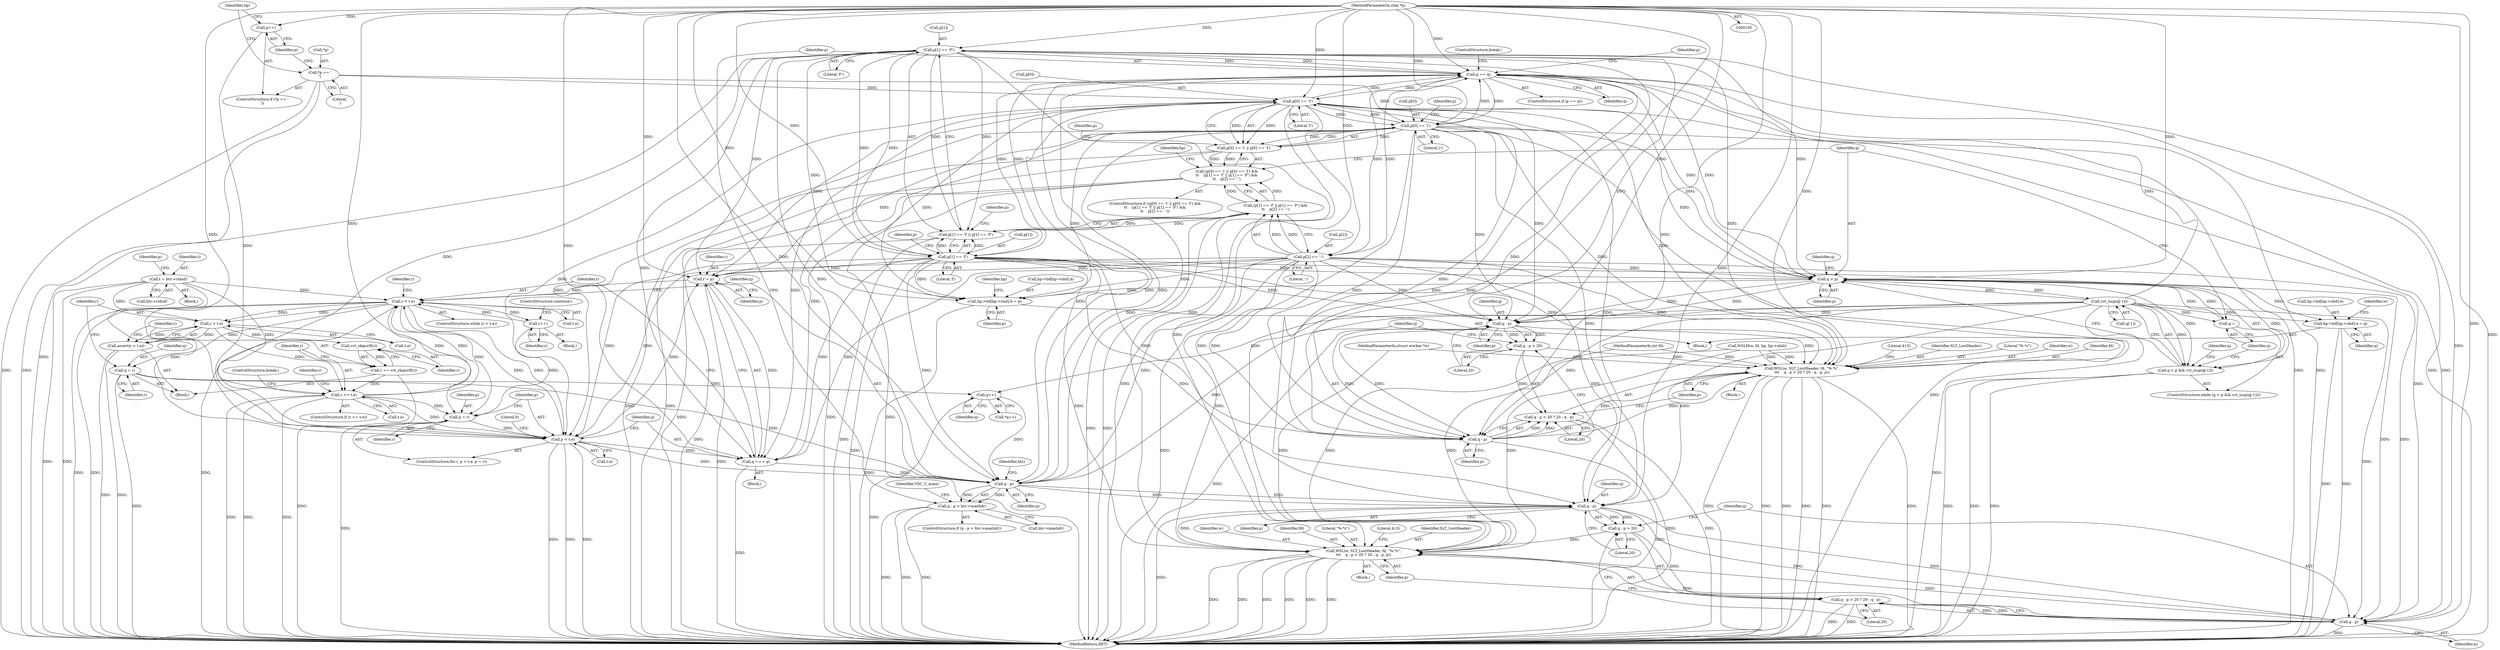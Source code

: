 digraph "0_Varnish-Cache_85e8468bec9416bd7e16b0d80cb820ecd2b330c3@array" {
"1000262" [label="(Call,p[1] == 'F')"];
"1000238" [label="(Call,p == q)"];
"1000250" [label="(Call,p[0] == 'I')"];
"1000121" [label="(Call,*p == '\r')"];
"1000245" [label="(Call,p[0] == 'i')"];
"1000109" [label="(MethodParameterIn,char *p)"];
"1000208" [label="(Call,q - p)"];
"1000171" [label="(Call,q = r)"];
"1000156" [label="(Call,r < t.e)"];
"1000185" [label="(Call,r >= t.e)"];
"1000180" [label="(Call,r += vct_skipcrlf(r))"];
"1000182" [label="(Call,vct_skipcrlf(r))"];
"1000175" [label="(Call,r < t.e)"];
"1000115" [label="(Call,t = htc->rxbuf)"];
"1000168" [label="(Call,r++)"];
"1000152" [label="(Call,r = p)"];
"1000141" [label="(Call,p < t.e)"];
"1000125" [label="(Call,p++)"];
"1000267" [label="(Call,p[2] == '-')"];
"1000262" [label="(Call,p[1] == 'F')"];
"1000257" [label="(Call,p[1] == 'f')"];
"1000146" [label="(Call,p = r)"];
"1000150" [label="(Call,q = r = p)"];
"1000282" [label="(Call,vct_issp(q[-1]))"];
"1000279" [label="(Call,q > p)"];
"1000287" [label="(Call,q--)"];
"1000203" [label="(Call,q++)"];
"1000207" [label="(Call,q - p > htc->maxhdr)"];
"1000226" [label="(Call,q - p)"];
"1000225" [label="(Call,q - p > 20)"];
"1000219" [label="(Call,WSL(w, SLT_LostHeader, fd, \"%.*s\",\n\t\t\t    q - p > 20 ? 20 : q - p, p))"];
"1000224" [label="(Call,q - p > 20 ? 20 : q - p)"];
"1000231" [label="(Call,q - p)"];
"1000174" [label="(Call,assert(r < t.e))"];
"1000244" [label="(Call,p[0] == 'i' || p[0] == 'I')"];
"1000243" [label="(Call,(p[0] == 'i' || p[0] == 'I') &&\n\t\t    (p[1] == 'f' || p[1] == 'F') &&\n\t\t    p[2] == '-')"];
"1000278" [label="(Call,q > p && vct_issp(q[-1]))"];
"1000322" [label="(Call,hp->hd[hp->nhd].e = q)"];
"1000357" [label="(Call,q - p)"];
"1000356" [label="(Call,q - p > 20)"];
"1000350" [label="(Call,WSL(w, SLT_LostHeader, fd, \"%.*s\",\n\t\t\t    q - p > 20 ? 20 : q - p, p))"];
"1000355" [label="(Call,q - p > 20 ? 20 : q - p)"];
"1000362" [label="(Call,q - p)"];
"1000311" [label="(Call,hp->hd[hp->nhd].b = p)"];
"1000256" [label="(Call,p[1] == 'f' || p[1] == 'F')"];
"1000255" [label="(Call,(p[1] == 'f' || p[1] == 'F') &&\n\t\t    p[2] == '-')"];
"1000288" [label="(Identifier,q)"];
"1000231" [label="(Call,q - p)"];
"1000180" [label="(Call,r += vct_skipcrlf(r))"];
"1000242" [label="(ControlStructure,if ((p[0] == 'i' || p[0] == 'I') &&\n\t\t    (p[1] == 'f' || p[1] == 'F') &&\n\t\t    p[2] == '-'))"];
"1000226" [label="(Call,q - p)"];
"1000171" [label="(Call,q = r)"];
"1000232" [label="(Identifier,q)"];
"1000322" [label="(Call,hp->hd[hp->nhd].e = q)"];
"1000177" [label="(Call,t.e)"];
"1000362" [label="(Call,q - p)"];
"1000241" [label="(ControlStructure,break;)"];
"1000161" [label="(Block,)"];
"1000262" [label="(Call,p[1] == 'F')"];
"1000257" [label="(Call,p[1] == 'f')"];
"1000243" [label="(Call,(p[0] == 'i' || p[0] == 'I') &&\n\t\t    (p[1] == 'f' || p[1] == 'F') &&\n\t\t    p[2] == '-')"];
"1000224" [label="(Call,q - p > 20 ? 20 : q - p)"];
"1000367" [label="(Literal,413)"];
"1000147" [label="(Identifier,p)"];
"1000269" [label="(Identifier,p)"];
"1000219" [label="(Call,WSL(w, SLT_LostHeader, fd, \"%.*s\",\n\t\t\t    q - p > 20 ? 20 : q - p, p))"];
"1000168" [label="(Call,r++)"];
"1000326" [label="(Identifier,hp)"];
"1000108" [label="(MethodParameterIn,int fd)"];
"1000247" [label="(Identifier,p)"];
"1000117" [label="(Call,htc->rxbuf)"];
"1000360" [label="(Literal,20)"];
"1000282" [label="(Call,vct_issp(q[-1]))"];
"1000157" [label="(Identifier,r)"];
"1000361" [label="(Literal,20)"];
"1000220" [label="(Identifier,w)"];
"1000140" [label="(ControlStructure,for (; p < t.e; p = r))"];
"1000212" [label="(Identifier,htc)"];
"1000173" [label="(Identifier,r)"];
"1000284" [label="(Identifier,q)"];
"1000352" [label="(Identifier,SLT_LostHeader)"];
"1000195" [label="(Identifier,r)"];
"1000274" [label="(Identifier,hp)"];
"1000156" [label="(Call,r < t.e)"];
"1000365" [label="(Identifier,p)"];
"1000109" [label="(MethodParameterIn,char *p)"];
"1000279" [label="(Call,q > p)"];
"1000222" [label="(Identifier,fd)"];
"1000283" [label="(Call,q[-1])"];
"1000116" [label="(Identifier,t)"];
"1000185" [label="(Call,r >= t.e)"];
"1000227" [label="(Identifier,q)"];
"1000245" [label="(Call,p[0] == 'i')"];
"1000181" [label="(Identifier,r)"];
"1000170" [label="(ControlStructure,continue;)"];
"1000154" [label="(Identifier,p)"];
"1000246" [label="(Call,p[0])"];
"1000255" [label="(Call,(p[1] == 'f' || p[1] == 'F') &&\n\t\t    p[2] == '-')"];
"1000249" [label="(Literal,'i')"];
"1000129" [label="(Identifier,hp)"];
"1000291" [label="(Identifier,q)"];
"1000187" [label="(Call,t.e)"];
"1000123" [label="(Identifier,p)"];
"1000369" [label="(Literal,0)"];
"1000350" [label="(Call,WSL(w, SLT_LostHeader, fd, \"%.*s\",\n\t\t\t    q - p > 20 ? 20 : q - p, p))"];
"1000233" [label="(Identifier,p)"];
"1000244" [label="(Call,p[0] == 'i' || p[0] == 'I')"];
"1000356" [label="(Call,q - p > 20)"];
"1000146" [label="(Call,p = r)"];
"1000106" [label="(MethodParameterIn,struct worker *w)"];
"1000190" [label="(ControlStructure,break;)"];
"1000261" [label="(Literal,'f')"];
"1000202" [label="(Call,*q++)"];
"1000209" [label="(Identifier,q)"];
"1000122" [label="(Call,*p)"];
"1000301" [label="(Block,)"];
"1000149" [label="(Block,)"];
"1000210" [label="(Identifier,p)"];
"1000182" [label="(Call,vct_skipcrlf(r))"];
"1000172" [label="(Identifier,q)"];
"1000345" [label="(Block,)"];
"1000184" [label="(ControlStructure,if (r >= t.e))"];
"1000225" [label="(Call,q - p > 20)"];
"1000206" [label="(ControlStructure,if (q - p > htc->maxhdr))"];
"1000358" [label="(Identifier,q)"];
"1000183" [label="(Identifier,r)"];
"1000223" [label="(Literal,\"%.*s\")"];
"1000266" [label="(Literal,'F')"];
"1000211" [label="(Call,htc->maxhdr)"];
"1000263" [label="(Call,p[1])"];
"1000264" [label="(Identifier,p)"];
"1000281" [label="(Identifier,p)"];
"1000278" [label="(Call,q > p && vct_issp(q[-1]))"];
"1000126" [label="(Identifier,p)"];
"1000259" [label="(Identifier,p)"];
"1000332" [label="(Identifier,q)"];
"1000153" [label="(Identifier,r)"];
"1000354" [label="(Literal,\"%.*s\")"];
"1000311" [label="(Call,hp->hd[hp->nhd].b = p)"];
"1000167" [label="(Block,)"];
"1000214" [label="(Block,)"];
"1000120" [label="(ControlStructure,if (*p == '\r'))"];
"1000169" [label="(Identifier,r)"];
"1000258" [label="(Call,p[1])"];
"1000239" [label="(Identifier,p)"];
"1000166" [label="(Identifier,r)"];
"1000148" [label="(Identifier,r)"];
"1000186" [label="(Identifier,r)"];
"1000111" [label="(Block,)"];
"1000151" [label="(Identifier,q)"];
"1000236" [label="(Literal,413)"];
"1000207" [label="(Call,q - p > htc->maxhdr)"];
"1000250" [label="(Call,p[0] == 'I')"];
"1000125" [label="(Call,p++)"];
"1000364" [label="(Identifier,p)"];
"1000351" [label="(Identifier,w)"];
"1000267" [label="(Call,p[2] == '-')"];
"1000357" [label="(Call,q - p)"];
"1000115" [label="(Call,t = htc->rxbuf)"];
"1000277" [label="(ControlStructure,while (q > p && vct_issp(q[-1])))"];
"1000370" [label="(MethodReturn,RET)"];
"1000252" [label="(Identifier,p)"];
"1000323" [label="(Call,hp->hd[hp->nhd].e)"];
"1000141" [label="(Call,p < t.e)"];
"1000230" [label="(Literal,20)"];
"1000204" [label="(Identifier,q)"];
"1000234" [label="(Identifier,p)"];
"1000228" [label="(Identifier,p)"];
"1000150" [label="(Call,q = r = p)"];
"1000312" [label="(Call,hp->hd[hp->nhd].b)"];
"1000359" [label="(Identifier,p)"];
"1000271" [label="(Literal,'-')"];
"1000176" [label="(Identifier,r)"];
"1000124" [label="(Literal,'\r')"];
"1000143" [label="(Call,t.e)"];
"1000229" [label="(Literal,20)"];
"1000256" [label="(Call,p[1] == 'f' || p[1] == 'F')"];
"1000280" [label="(Identifier,q)"];
"1000158" [label="(Call,t.e)"];
"1000254" [label="(Literal,'I')"];
"1000174" [label="(Call,assert(r < t.e))"];
"1000240" [label="(Identifier,q)"];
"1000155" [label="(ControlStructure,while (r < t.e))"];
"1000221" [label="(Identifier,SLT_LostHeader)"];
"1000121" [label="(Call,*p == '\r')"];
"1000287" [label="(Call,q--)"];
"1000237" [label="(ControlStructure,if (p == q))"];
"1000217" [label="(Identifier,VSC_C_main)"];
"1000355" [label="(Call,q - p > 20 ? 20 : q - p)"];
"1000353" [label="(Identifier,fd)"];
"1000175" [label="(Call,r < t.e)"];
"1000333" [label="(Call,WSLH(w, fd, hp, hp->nhd))"];
"1000238" [label="(Call,p == q)"];
"1000142" [label="(Identifier,p)"];
"1000363" [label="(Identifier,q)"];
"1000208" [label="(Call,q - p)"];
"1000268" [label="(Call,p[2])"];
"1000334" [label="(Identifier,w)"];
"1000203" [label="(Call,q++)"];
"1000251" [label="(Call,p[0])"];
"1000321" [label="(Identifier,p)"];
"1000152" [label="(Call,r = p)"];
"1000262" -> "1000256"  [label="AST: "];
"1000262" -> "1000266"  [label="CFG: "];
"1000263" -> "1000262"  [label="AST: "];
"1000266" -> "1000262"  [label="AST: "];
"1000256" -> "1000262"  [label="CFG: "];
"1000262" -> "1000370"  [label="DDG: "];
"1000262" -> "1000141"  [label="DDG: "];
"1000262" -> "1000150"  [label="DDG: "];
"1000262" -> "1000152"  [label="DDG: "];
"1000262" -> "1000208"  [label="DDG: "];
"1000262" -> "1000226"  [label="DDG: "];
"1000262" -> "1000231"  [label="DDG: "];
"1000262" -> "1000219"  [label="DDG: "];
"1000262" -> "1000238"  [label="DDG: "];
"1000262" -> "1000257"  [label="DDG: "];
"1000262" -> "1000256"  [label="DDG: "];
"1000262" -> "1000256"  [label="DDG: "];
"1000238" -> "1000262"  [label="DDG: "];
"1000257" -> "1000262"  [label="DDG: "];
"1000109" -> "1000262"  [label="DDG: "];
"1000262" -> "1000279"  [label="DDG: "];
"1000262" -> "1000311"  [label="DDG: "];
"1000262" -> "1000357"  [label="DDG: "];
"1000262" -> "1000362"  [label="DDG: "];
"1000262" -> "1000350"  [label="DDG: "];
"1000238" -> "1000237"  [label="AST: "];
"1000238" -> "1000240"  [label="CFG: "];
"1000239" -> "1000238"  [label="AST: "];
"1000240" -> "1000238"  [label="AST: "];
"1000241" -> "1000238"  [label="CFG: "];
"1000247" -> "1000238"  [label="CFG: "];
"1000238" -> "1000370"  [label="DDG: "];
"1000238" -> "1000370"  [label="DDG: "];
"1000238" -> "1000370"  [label="DDG: "];
"1000250" -> "1000238"  [label="DDG: "];
"1000208" -> "1000238"  [label="DDG: "];
"1000208" -> "1000238"  [label="DDG: "];
"1000267" -> "1000238"  [label="DDG: "];
"1000257" -> "1000238"  [label="DDG: "];
"1000245" -> "1000238"  [label="DDG: "];
"1000109" -> "1000238"  [label="DDG: "];
"1000282" -> "1000238"  [label="DDG: "];
"1000238" -> "1000245"  [label="DDG: "];
"1000238" -> "1000250"  [label="DDG: "];
"1000238" -> "1000257"  [label="DDG: "];
"1000238" -> "1000267"  [label="DDG: "];
"1000238" -> "1000279"  [label="DDG: "];
"1000238" -> "1000279"  [label="DDG: "];
"1000250" -> "1000244"  [label="AST: "];
"1000250" -> "1000254"  [label="CFG: "];
"1000251" -> "1000250"  [label="AST: "];
"1000254" -> "1000250"  [label="AST: "];
"1000244" -> "1000250"  [label="CFG: "];
"1000250" -> "1000370"  [label="DDG: "];
"1000250" -> "1000141"  [label="DDG: "];
"1000250" -> "1000150"  [label="DDG: "];
"1000250" -> "1000152"  [label="DDG: "];
"1000250" -> "1000208"  [label="DDG: "];
"1000250" -> "1000226"  [label="DDG: "];
"1000250" -> "1000231"  [label="DDG: "];
"1000250" -> "1000219"  [label="DDG: "];
"1000250" -> "1000245"  [label="DDG: "];
"1000250" -> "1000244"  [label="DDG: "];
"1000250" -> "1000244"  [label="DDG: "];
"1000121" -> "1000250"  [label="DDG: "];
"1000245" -> "1000250"  [label="DDG: "];
"1000109" -> "1000250"  [label="DDG: "];
"1000250" -> "1000279"  [label="DDG: "];
"1000250" -> "1000311"  [label="DDG: "];
"1000250" -> "1000357"  [label="DDG: "];
"1000250" -> "1000362"  [label="DDG: "];
"1000250" -> "1000350"  [label="DDG: "];
"1000121" -> "1000120"  [label="AST: "];
"1000121" -> "1000124"  [label="CFG: "];
"1000122" -> "1000121"  [label="AST: "];
"1000124" -> "1000121"  [label="AST: "];
"1000126" -> "1000121"  [label="CFG: "];
"1000129" -> "1000121"  [label="CFG: "];
"1000121" -> "1000370"  [label="DDG: "];
"1000121" -> "1000370"  [label="DDG: "];
"1000121" -> "1000245"  [label="DDG: "];
"1000245" -> "1000244"  [label="AST: "];
"1000245" -> "1000249"  [label="CFG: "];
"1000246" -> "1000245"  [label="AST: "];
"1000249" -> "1000245"  [label="AST: "];
"1000252" -> "1000245"  [label="CFG: "];
"1000244" -> "1000245"  [label="CFG: "];
"1000245" -> "1000370"  [label="DDG: "];
"1000245" -> "1000141"  [label="DDG: "];
"1000245" -> "1000150"  [label="DDG: "];
"1000245" -> "1000152"  [label="DDG: "];
"1000245" -> "1000208"  [label="DDG: "];
"1000245" -> "1000226"  [label="DDG: "];
"1000245" -> "1000231"  [label="DDG: "];
"1000245" -> "1000219"  [label="DDG: "];
"1000245" -> "1000244"  [label="DDG: "];
"1000245" -> "1000244"  [label="DDG: "];
"1000109" -> "1000245"  [label="DDG: "];
"1000245" -> "1000279"  [label="DDG: "];
"1000245" -> "1000311"  [label="DDG: "];
"1000245" -> "1000357"  [label="DDG: "];
"1000245" -> "1000362"  [label="DDG: "];
"1000245" -> "1000350"  [label="DDG: "];
"1000109" -> "1000105"  [label="AST: "];
"1000109" -> "1000370"  [label="DDG: "];
"1000109" -> "1000125"  [label="DDG: "];
"1000109" -> "1000141"  [label="DDG: "];
"1000109" -> "1000146"  [label="DDG: "];
"1000109" -> "1000150"  [label="DDG: "];
"1000109" -> "1000152"  [label="DDG: "];
"1000109" -> "1000208"  [label="DDG: "];
"1000109" -> "1000226"  [label="DDG: "];
"1000109" -> "1000231"  [label="DDG: "];
"1000109" -> "1000219"  [label="DDG: "];
"1000109" -> "1000257"  [label="DDG: "];
"1000109" -> "1000267"  [label="DDG: "];
"1000109" -> "1000279"  [label="DDG: "];
"1000109" -> "1000311"  [label="DDG: "];
"1000109" -> "1000357"  [label="DDG: "];
"1000109" -> "1000362"  [label="DDG: "];
"1000109" -> "1000350"  [label="DDG: "];
"1000208" -> "1000207"  [label="AST: "];
"1000208" -> "1000210"  [label="CFG: "];
"1000209" -> "1000208"  [label="AST: "];
"1000210" -> "1000208"  [label="AST: "];
"1000212" -> "1000208"  [label="CFG: "];
"1000208" -> "1000207"  [label="DDG: "];
"1000208" -> "1000207"  [label="DDG: "];
"1000171" -> "1000208"  [label="DDG: "];
"1000150" -> "1000208"  [label="DDG: "];
"1000282" -> "1000208"  [label="DDG: "];
"1000203" -> "1000208"  [label="DDG: "];
"1000267" -> "1000208"  [label="DDG: "];
"1000257" -> "1000208"  [label="DDG: "];
"1000141" -> "1000208"  [label="DDG: "];
"1000208" -> "1000226"  [label="DDG: "];
"1000208" -> "1000226"  [label="DDG: "];
"1000171" -> "1000161"  [label="AST: "];
"1000171" -> "1000173"  [label="CFG: "];
"1000172" -> "1000171"  [label="AST: "];
"1000173" -> "1000171"  [label="AST: "];
"1000176" -> "1000171"  [label="CFG: "];
"1000171" -> "1000370"  [label="DDG: "];
"1000156" -> "1000171"  [label="DDG: "];
"1000171" -> "1000203"  [label="DDG: "];
"1000156" -> "1000155"  [label="AST: "];
"1000156" -> "1000158"  [label="CFG: "];
"1000157" -> "1000156"  [label="AST: "];
"1000158" -> "1000156"  [label="AST: "];
"1000166" -> "1000156"  [label="CFG: "];
"1000209" -> "1000156"  [label="CFG: "];
"1000156" -> "1000370"  [label="DDG: "];
"1000156" -> "1000370"  [label="DDG: "];
"1000156" -> "1000370"  [label="DDG: "];
"1000156" -> "1000141"  [label="DDG: "];
"1000156" -> "1000146"  [label="DDG: "];
"1000185" -> "1000156"  [label="DDG: "];
"1000185" -> "1000156"  [label="DDG: "];
"1000168" -> "1000156"  [label="DDG: "];
"1000152" -> "1000156"  [label="DDG: "];
"1000141" -> "1000156"  [label="DDG: "];
"1000115" -> "1000156"  [label="DDG: "];
"1000156" -> "1000168"  [label="DDG: "];
"1000156" -> "1000175"  [label="DDG: "];
"1000156" -> "1000175"  [label="DDG: "];
"1000185" -> "1000184"  [label="AST: "];
"1000185" -> "1000187"  [label="CFG: "];
"1000186" -> "1000185"  [label="AST: "];
"1000187" -> "1000185"  [label="AST: "];
"1000190" -> "1000185"  [label="CFG: "];
"1000195" -> "1000185"  [label="CFG: "];
"1000185" -> "1000370"  [label="DDG: "];
"1000185" -> "1000370"  [label="DDG: "];
"1000185" -> "1000370"  [label="DDG: "];
"1000185" -> "1000141"  [label="DDG: "];
"1000185" -> "1000146"  [label="DDG: "];
"1000180" -> "1000185"  [label="DDG: "];
"1000175" -> "1000185"  [label="DDG: "];
"1000115" -> "1000185"  [label="DDG: "];
"1000180" -> "1000161"  [label="AST: "];
"1000180" -> "1000182"  [label="CFG: "];
"1000181" -> "1000180"  [label="AST: "];
"1000182" -> "1000180"  [label="AST: "];
"1000186" -> "1000180"  [label="CFG: "];
"1000180" -> "1000370"  [label="DDG: "];
"1000182" -> "1000180"  [label="DDG: "];
"1000182" -> "1000183"  [label="CFG: "];
"1000183" -> "1000182"  [label="AST: "];
"1000175" -> "1000182"  [label="DDG: "];
"1000175" -> "1000174"  [label="AST: "];
"1000175" -> "1000177"  [label="CFG: "];
"1000176" -> "1000175"  [label="AST: "];
"1000177" -> "1000175"  [label="AST: "];
"1000174" -> "1000175"  [label="CFG: "];
"1000175" -> "1000174"  [label="DDG: "];
"1000175" -> "1000174"  [label="DDG: "];
"1000115" -> "1000175"  [label="DDG: "];
"1000115" -> "1000111"  [label="AST: "];
"1000115" -> "1000117"  [label="CFG: "];
"1000116" -> "1000115"  [label="AST: "];
"1000117" -> "1000115"  [label="AST: "];
"1000123" -> "1000115"  [label="CFG: "];
"1000115" -> "1000370"  [label="DDG: "];
"1000115" -> "1000370"  [label="DDG: "];
"1000115" -> "1000141"  [label="DDG: "];
"1000168" -> "1000167"  [label="AST: "];
"1000168" -> "1000169"  [label="CFG: "];
"1000169" -> "1000168"  [label="AST: "];
"1000170" -> "1000168"  [label="CFG: "];
"1000168" -> "1000146"  [label="DDG: "];
"1000152" -> "1000150"  [label="AST: "];
"1000152" -> "1000154"  [label="CFG: "];
"1000153" -> "1000152"  [label="AST: "];
"1000154" -> "1000152"  [label="AST: "];
"1000150" -> "1000152"  [label="CFG: "];
"1000152" -> "1000370"  [label="DDG: "];
"1000152" -> "1000150"  [label="DDG: "];
"1000141" -> "1000152"  [label="DDG: "];
"1000267" -> "1000152"  [label="DDG: "];
"1000257" -> "1000152"  [label="DDG: "];
"1000141" -> "1000140"  [label="AST: "];
"1000141" -> "1000143"  [label="CFG: "];
"1000142" -> "1000141"  [label="AST: "];
"1000143" -> "1000141"  [label="AST: "];
"1000151" -> "1000141"  [label="CFG: "];
"1000369" -> "1000141"  [label="CFG: "];
"1000141" -> "1000370"  [label="DDG: "];
"1000141" -> "1000370"  [label="DDG: "];
"1000141" -> "1000370"  [label="DDG: "];
"1000125" -> "1000141"  [label="DDG: "];
"1000267" -> "1000141"  [label="DDG: "];
"1000257" -> "1000141"  [label="DDG: "];
"1000146" -> "1000141"  [label="DDG: "];
"1000141" -> "1000150"  [label="DDG: "];
"1000125" -> "1000120"  [label="AST: "];
"1000125" -> "1000126"  [label="CFG: "];
"1000126" -> "1000125"  [label="AST: "];
"1000129" -> "1000125"  [label="CFG: "];
"1000267" -> "1000255"  [label="AST: "];
"1000267" -> "1000271"  [label="CFG: "];
"1000268" -> "1000267"  [label="AST: "];
"1000271" -> "1000267"  [label="AST: "];
"1000255" -> "1000267"  [label="CFG: "];
"1000267" -> "1000370"  [label="DDG: "];
"1000267" -> "1000150"  [label="DDG: "];
"1000267" -> "1000226"  [label="DDG: "];
"1000267" -> "1000231"  [label="DDG: "];
"1000267" -> "1000219"  [label="DDG: "];
"1000267" -> "1000255"  [label="DDG: "];
"1000267" -> "1000255"  [label="DDG: "];
"1000267" -> "1000279"  [label="DDG: "];
"1000267" -> "1000311"  [label="DDG: "];
"1000267" -> "1000357"  [label="DDG: "];
"1000267" -> "1000362"  [label="DDG: "];
"1000267" -> "1000350"  [label="DDG: "];
"1000257" -> "1000256"  [label="AST: "];
"1000257" -> "1000261"  [label="CFG: "];
"1000258" -> "1000257"  [label="AST: "];
"1000261" -> "1000257"  [label="AST: "];
"1000264" -> "1000257"  [label="CFG: "];
"1000256" -> "1000257"  [label="CFG: "];
"1000257" -> "1000370"  [label="DDG: "];
"1000257" -> "1000150"  [label="DDG: "];
"1000257" -> "1000226"  [label="DDG: "];
"1000257" -> "1000231"  [label="DDG: "];
"1000257" -> "1000219"  [label="DDG: "];
"1000257" -> "1000256"  [label="DDG: "];
"1000257" -> "1000256"  [label="DDG: "];
"1000257" -> "1000279"  [label="DDG: "];
"1000257" -> "1000311"  [label="DDG: "];
"1000257" -> "1000357"  [label="DDG: "];
"1000257" -> "1000362"  [label="DDG: "];
"1000257" -> "1000350"  [label="DDG: "];
"1000146" -> "1000140"  [label="AST: "];
"1000146" -> "1000148"  [label="CFG: "];
"1000147" -> "1000146"  [label="AST: "];
"1000148" -> "1000146"  [label="AST: "];
"1000142" -> "1000146"  [label="CFG: "];
"1000146" -> "1000370"  [label="DDG: "];
"1000150" -> "1000149"  [label="AST: "];
"1000151" -> "1000150"  [label="AST: "];
"1000157" -> "1000150"  [label="CFG: "];
"1000150" -> "1000370"  [label="DDG: "];
"1000282" -> "1000278"  [label="AST: "];
"1000282" -> "1000283"  [label="CFG: "];
"1000283" -> "1000282"  [label="AST: "];
"1000278" -> "1000282"  [label="CFG: "];
"1000282" -> "1000370"  [label="DDG: "];
"1000282" -> "1000203"  [label="DDG: "];
"1000282" -> "1000226"  [label="DDG: "];
"1000282" -> "1000231"  [label="DDG: "];
"1000282" -> "1000279"  [label="DDG: "];
"1000282" -> "1000278"  [label="DDG: "];
"1000279" -> "1000282"  [label="DDG: "];
"1000282" -> "1000287"  [label="DDG: "];
"1000282" -> "1000322"  [label="DDG: "];
"1000282" -> "1000357"  [label="DDG: "];
"1000282" -> "1000362"  [label="DDG: "];
"1000279" -> "1000278"  [label="AST: "];
"1000279" -> "1000281"  [label="CFG: "];
"1000280" -> "1000279"  [label="AST: "];
"1000281" -> "1000279"  [label="AST: "];
"1000284" -> "1000279"  [label="CFG: "];
"1000278" -> "1000279"  [label="CFG: "];
"1000279" -> "1000278"  [label="DDG: "];
"1000279" -> "1000278"  [label="DDG: "];
"1000287" -> "1000279"  [label="DDG: "];
"1000279" -> "1000287"  [label="DDG: "];
"1000279" -> "1000311"  [label="DDG: "];
"1000279" -> "1000322"  [label="DDG: "];
"1000279" -> "1000357"  [label="DDG: "];
"1000279" -> "1000357"  [label="DDG: "];
"1000287" -> "1000277"  [label="AST: "];
"1000287" -> "1000288"  [label="CFG: "];
"1000288" -> "1000287"  [label="AST: "];
"1000280" -> "1000287"  [label="CFG: "];
"1000203" -> "1000202"  [label="AST: "];
"1000203" -> "1000204"  [label="CFG: "];
"1000204" -> "1000203"  [label="AST: "];
"1000202" -> "1000203"  [label="CFG: "];
"1000203" -> "1000370"  [label="DDG: "];
"1000207" -> "1000206"  [label="AST: "];
"1000207" -> "1000211"  [label="CFG: "];
"1000211" -> "1000207"  [label="AST: "];
"1000217" -> "1000207"  [label="CFG: "];
"1000239" -> "1000207"  [label="CFG: "];
"1000207" -> "1000370"  [label="DDG: "];
"1000207" -> "1000370"  [label="DDG: "];
"1000207" -> "1000370"  [label="DDG: "];
"1000226" -> "1000225"  [label="AST: "];
"1000226" -> "1000228"  [label="CFG: "];
"1000227" -> "1000226"  [label="AST: "];
"1000228" -> "1000226"  [label="AST: "];
"1000229" -> "1000226"  [label="CFG: "];
"1000226" -> "1000370"  [label="DDG: "];
"1000226" -> "1000225"  [label="DDG: "];
"1000226" -> "1000225"  [label="DDG: "];
"1000226" -> "1000231"  [label="DDG: "];
"1000226" -> "1000231"  [label="DDG: "];
"1000226" -> "1000219"  [label="DDG: "];
"1000225" -> "1000224"  [label="AST: "];
"1000225" -> "1000229"  [label="CFG: "];
"1000229" -> "1000225"  [label="AST: "];
"1000230" -> "1000225"  [label="CFG: "];
"1000232" -> "1000225"  [label="CFG: "];
"1000225" -> "1000219"  [label="DDG: "];
"1000225" -> "1000224"  [label="DDG: "];
"1000219" -> "1000214"  [label="AST: "];
"1000219" -> "1000234"  [label="CFG: "];
"1000220" -> "1000219"  [label="AST: "];
"1000221" -> "1000219"  [label="AST: "];
"1000222" -> "1000219"  [label="AST: "];
"1000223" -> "1000219"  [label="AST: "];
"1000224" -> "1000219"  [label="AST: "];
"1000234" -> "1000219"  [label="AST: "];
"1000236" -> "1000219"  [label="CFG: "];
"1000219" -> "1000370"  [label="DDG: "];
"1000219" -> "1000370"  [label="DDG: "];
"1000219" -> "1000370"  [label="DDG: "];
"1000219" -> "1000370"  [label="DDG: "];
"1000219" -> "1000370"  [label="DDG: "];
"1000219" -> "1000370"  [label="DDG: "];
"1000333" -> "1000219"  [label="DDG: "];
"1000333" -> "1000219"  [label="DDG: "];
"1000106" -> "1000219"  [label="DDG: "];
"1000108" -> "1000219"  [label="DDG: "];
"1000231" -> "1000219"  [label="DDG: "];
"1000231" -> "1000219"  [label="DDG: "];
"1000224" -> "1000230"  [label="CFG: "];
"1000224" -> "1000231"  [label="CFG: "];
"1000230" -> "1000224"  [label="AST: "];
"1000231" -> "1000224"  [label="AST: "];
"1000234" -> "1000224"  [label="CFG: "];
"1000224" -> "1000370"  [label="DDG: "];
"1000224" -> "1000370"  [label="DDG: "];
"1000231" -> "1000224"  [label="DDG: "];
"1000231" -> "1000224"  [label="DDG: "];
"1000231" -> "1000233"  [label="CFG: "];
"1000232" -> "1000231"  [label="AST: "];
"1000233" -> "1000231"  [label="AST: "];
"1000231" -> "1000370"  [label="DDG: "];
"1000174" -> "1000161"  [label="AST: "];
"1000181" -> "1000174"  [label="CFG: "];
"1000174" -> "1000370"  [label="DDG: "];
"1000174" -> "1000370"  [label="DDG: "];
"1000244" -> "1000243"  [label="AST: "];
"1000259" -> "1000244"  [label="CFG: "];
"1000243" -> "1000244"  [label="CFG: "];
"1000244" -> "1000370"  [label="DDG: "];
"1000244" -> "1000370"  [label="DDG: "];
"1000244" -> "1000243"  [label="DDG: "];
"1000244" -> "1000243"  [label="DDG: "];
"1000243" -> "1000242"  [label="AST: "];
"1000243" -> "1000255"  [label="CFG: "];
"1000255" -> "1000243"  [label="AST: "];
"1000274" -> "1000243"  [label="CFG: "];
"1000280" -> "1000243"  [label="CFG: "];
"1000243" -> "1000370"  [label="DDG: "];
"1000243" -> "1000370"  [label="DDG: "];
"1000243" -> "1000370"  [label="DDG: "];
"1000255" -> "1000243"  [label="DDG: "];
"1000255" -> "1000243"  [label="DDG: "];
"1000278" -> "1000277"  [label="AST: "];
"1000288" -> "1000278"  [label="CFG: "];
"1000291" -> "1000278"  [label="CFG: "];
"1000278" -> "1000370"  [label="DDG: "];
"1000278" -> "1000370"  [label="DDG: "];
"1000278" -> "1000370"  [label="DDG: "];
"1000322" -> "1000301"  [label="AST: "];
"1000322" -> "1000332"  [label="CFG: "];
"1000323" -> "1000322"  [label="AST: "];
"1000332" -> "1000322"  [label="AST: "];
"1000334" -> "1000322"  [label="CFG: "];
"1000322" -> "1000370"  [label="DDG: "];
"1000322" -> "1000370"  [label="DDG: "];
"1000357" -> "1000356"  [label="AST: "];
"1000357" -> "1000359"  [label="CFG: "];
"1000358" -> "1000357"  [label="AST: "];
"1000359" -> "1000357"  [label="AST: "];
"1000360" -> "1000357"  [label="CFG: "];
"1000357" -> "1000370"  [label="DDG: "];
"1000357" -> "1000356"  [label="DDG: "];
"1000357" -> "1000356"  [label="DDG: "];
"1000357" -> "1000362"  [label="DDG: "];
"1000357" -> "1000362"  [label="DDG: "];
"1000357" -> "1000350"  [label="DDG: "];
"1000356" -> "1000355"  [label="AST: "];
"1000356" -> "1000360"  [label="CFG: "];
"1000360" -> "1000356"  [label="AST: "];
"1000361" -> "1000356"  [label="CFG: "];
"1000363" -> "1000356"  [label="CFG: "];
"1000356" -> "1000350"  [label="DDG: "];
"1000356" -> "1000355"  [label="DDG: "];
"1000350" -> "1000345"  [label="AST: "];
"1000350" -> "1000365"  [label="CFG: "];
"1000351" -> "1000350"  [label="AST: "];
"1000352" -> "1000350"  [label="AST: "];
"1000353" -> "1000350"  [label="AST: "];
"1000354" -> "1000350"  [label="AST: "];
"1000355" -> "1000350"  [label="AST: "];
"1000365" -> "1000350"  [label="AST: "];
"1000367" -> "1000350"  [label="CFG: "];
"1000350" -> "1000370"  [label="DDG: "];
"1000350" -> "1000370"  [label="DDG: "];
"1000350" -> "1000370"  [label="DDG: "];
"1000350" -> "1000370"  [label="DDG: "];
"1000350" -> "1000370"  [label="DDG: "];
"1000350" -> "1000370"  [label="DDG: "];
"1000333" -> "1000350"  [label="DDG: "];
"1000333" -> "1000350"  [label="DDG: "];
"1000106" -> "1000350"  [label="DDG: "];
"1000108" -> "1000350"  [label="DDG: "];
"1000362" -> "1000350"  [label="DDG: "];
"1000362" -> "1000350"  [label="DDG: "];
"1000355" -> "1000361"  [label="CFG: "];
"1000355" -> "1000362"  [label="CFG: "];
"1000361" -> "1000355"  [label="AST: "];
"1000362" -> "1000355"  [label="AST: "];
"1000365" -> "1000355"  [label="CFG: "];
"1000355" -> "1000370"  [label="DDG: "];
"1000355" -> "1000370"  [label="DDG: "];
"1000362" -> "1000355"  [label="DDG: "];
"1000362" -> "1000355"  [label="DDG: "];
"1000362" -> "1000364"  [label="CFG: "];
"1000363" -> "1000362"  [label="AST: "];
"1000364" -> "1000362"  [label="AST: "];
"1000362" -> "1000370"  [label="DDG: "];
"1000311" -> "1000301"  [label="AST: "];
"1000311" -> "1000321"  [label="CFG: "];
"1000312" -> "1000311"  [label="AST: "];
"1000321" -> "1000311"  [label="AST: "];
"1000326" -> "1000311"  [label="CFG: "];
"1000311" -> "1000370"  [label="DDG: "];
"1000256" -> "1000255"  [label="AST: "];
"1000269" -> "1000256"  [label="CFG: "];
"1000255" -> "1000256"  [label="CFG: "];
"1000256" -> "1000370"  [label="DDG: "];
"1000256" -> "1000370"  [label="DDG: "];
"1000256" -> "1000255"  [label="DDG: "];
"1000256" -> "1000255"  [label="DDG: "];
"1000255" -> "1000370"  [label="DDG: "];
"1000255" -> "1000370"  [label="DDG: "];
}
